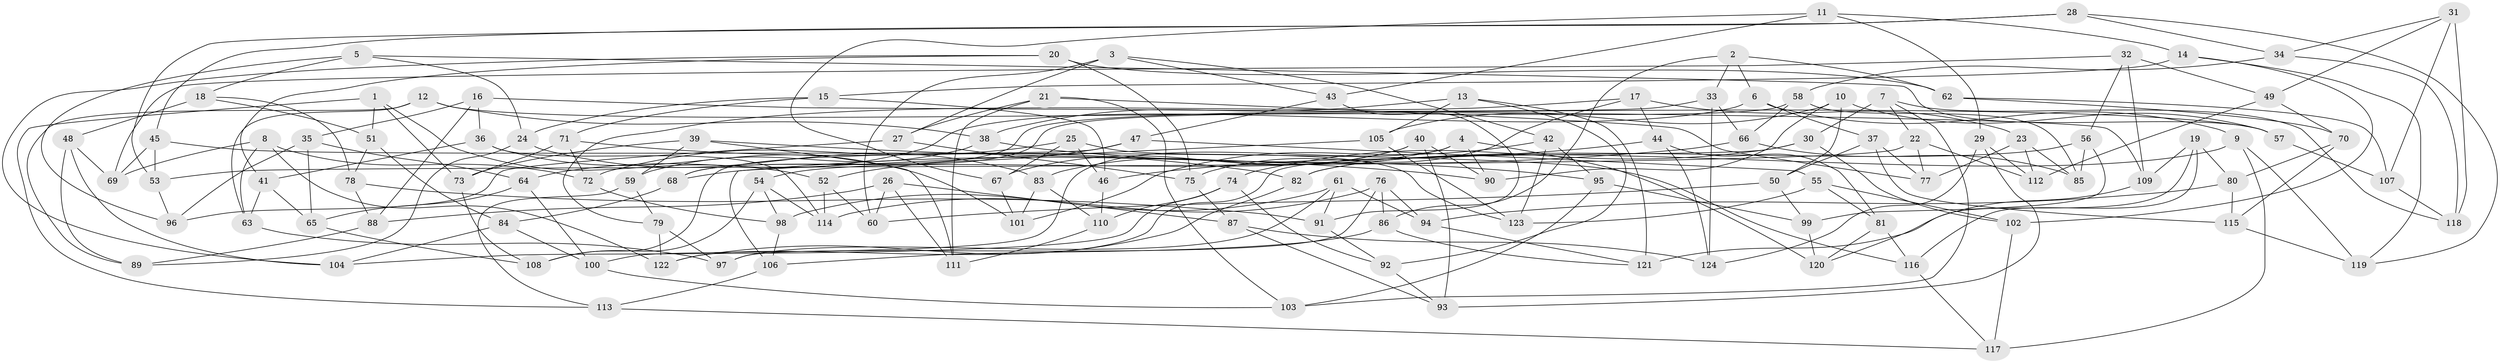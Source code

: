 // coarse degree distribution, {4: 0.14516129032258066, 6: 0.5645161290322581, 3: 0.06451612903225806, 5: 0.1774193548387097, 7: 0.016129032258064516, 8: 0.03225806451612903}
// Generated by graph-tools (version 1.1) at 2025/38/03/04/25 23:38:18]
// undirected, 124 vertices, 248 edges
graph export_dot {
  node [color=gray90,style=filled];
  1;
  2;
  3;
  4;
  5;
  6;
  7;
  8;
  9;
  10;
  11;
  12;
  13;
  14;
  15;
  16;
  17;
  18;
  19;
  20;
  21;
  22;
  23;
  24;
  25;
  26;
  27;
  28;
  29;
  30;
  31;
  32;
  33;
  34;
  35;
  36;
  37;
  38;
  39;
  40;
  41;
  42;
  43;
  44;
  45;
  46;
  47;
  48;
  49;
  50;
  51;
  52;
  53;
  54;
  55;
  56;
  57;
  58;
  59;
  60;
  61;
  62;
  63;
  64;
  65;
  66;
  67;
  68;
  69;
  70;
  71;
  72;
  73;
  74;
  75;
  76;
  77;
  78;
  79;
  80;
  81;
  82;
  83;
  84;
  85;
  86;
  87;
  88;
  89;
  90;
  91;
  92;
  93;
  94;
  95;
  96;
  97;
  98;
  99;
  100;
  101;
  102;
  103;
  104;
  105;
  106;
  107;
  108;
  109;
  110;
  111;
  112;
  113;
  114;
  115;
  116;
  117;
  118;
  119;
  120;
  121;
  122;
  123;
  124;
  1 -- 51;
  1 -- 52;
  1 -- 73;
  1 -- 113;
  2 -- 86;
  2 -- 33;
  2 -- 6;
  2 -- 62;
  3 -- 60;
  3 -- 27;
  3 -- 42;
  3 -- 43;
  4 -- 90;
  4 -- 54;
  4 -- 120;
  4 -- 100;
  5 -- 24;
  5 -- 18;
  5 -- 57;
  5 -- 96;
  6 -- 64;
  6 -- 9;
  6 -- 37;
  7 -- 30;
  7 -- 22;
  7 -- 118;
  7 -- 103;
  8 -- 122;
  8 -- 72;
  8 -- 63;
  8 -- 69;
  9 -- 117;
  9 -- 119;
  9 -- 82;
  10 -- 105;
  10 -- 50;
  10 -- 90;
  10 -- 57;
  11 -- 29;
  11 -- 43;
  11 -- 67;
  11 -- 14;
  12 -- 89;
  12 -- 38;
  12 -- 63;
  12 -- 57;
  13 -- 38;
  13 -- 92;
  13 -- 121;
  13 -- 105;
  14 -- 119;
  14 -- 15;
  14 -- 102;
  15 -- 46;
  15 -- 71;
  15 -- 24;
  16 -- 36;
  16 -- 109;
  16 -- 35;
  16 -- 88;
  17 -- 23;
  17 -- 79;
  17 -- 75;
  17 -- 44;
  18 -- 48;
  18 -- 51;
  18 -- 78;
  19 -- 116;
  19 -- 80;
  19 -- 109;
  19 -- 121;
  20 -- 75;
  20 -- 104;
  20 -- 62;
  20 -- 41;
  21 -- 111;
  21 -- 27;
  21 -- 77;
  21 -- 103;
  22 -- 112;
  22 -- 77;
  22 -- 53;
  23 -- 85;
  23 -- 77;
  23 -- 112;
  24 -- 83;
  24 -- 89;
  25 -- 46;
  25 -- 72;
  25 -- 123;
  25 -- 67;
  26 -- 88;
  26 -- 87;
  26 -- 111;
  26 -- 60;
  27 -- 96;
  27 -- 75;
  28 -- 45;
  28 -- 119;
  28 -- 53;
  28 -- 34;
  29 -- 93;
  29 -- 124;
  29 -- 112;
  30 -- 122;
  30 -- 74;
  30 -- 102;
  31 -- 107;
  31 -- 118;
  31 -- 34;
  31 -- 49;
  32 -- 49;
  32 -- 56;
  32 -- 109;
  32 -- 69;
  33 -- 124;
  33 -- 66;
  33 -- 68;
  34 -- 118;
  34 -- 58;
  35 -- 96;
  35 -- 65;
  35 -- 64;
  36 -- 114;
  36 -- 41;
  36 -- 101;
  37 -- 77;
  37 -- 50;
  37 -- 115;
  38 -- 95;
  38 -- 59;
  39 -- 111;
  39 -- 90;
  39 -- 73;
  39 -- 59;
  40 -- 67;
  40 -- 93;
  40 -- 90;
  40 -- 83;
  41 -- 63;
  41 -- 65;
  42 -- 123;
  42 -- 95;
  42 -- 101;
  43 -- 91;
  43 -- 47;
  44 -- 124;
  44 -- 81;
  44 -- 46;
  45 -- 53;
  45 -- 116;
  45 -- 69;
  46 -- 110;
  47 -- 52;
  47 -- 55;
  47 -- 108;
  48 -- 89;
  48 -- 104;
  48 -- 69;
  49 -- 112;
  49 -- 70;
  50 -- 60;
  50 -- 99;
  51 -- 84;
  51 -- 78;
  52 -- 114;
  52 -- 60;
  53 -- 96;
  54 -- 108;
  54 -- 114;
  54 -- 98;
  55 -- 102;
  55 -- 123;
  55 -- 81;
  56 -- 82;
  56 -- 99;
  56 -- 85;
  57 -- 107;
  58 -- 85;
  58 -- 68;
  58 -- 66;
  59 -- 79;
  59 -- 113;
  61 -- 91;
  61 -- 94;
  61 -- 98;
  61 -- 97;
  62 -- 107;
  62 -- 70;
  63 -- 97;
  64 -- 65;
  64 -- 100;
  65 -- 108;
  66 -- 85;
  66 -- 68;
  67 -- 101;
  68 -- 84;
  70 -- 80;
  70 -- 115;
  71 -- 72;
  71 -- 82;
  71 -- 73;
  72 -- 98;
  73 -- 108;
  74 -- 92;
  74 -- 104;
  74 -- 110;
  75 -- 87;
  76 -- 94;
  76 -- 86;
  76 -- 114;
  76 -- 97;
  78 -- 91;
  78 -- 88;
  79 -- 97;
  79 -- 122;
  80 -- 115;
  80 -- 94;
  81 -- 120;
  81 -- 116;
  82 -- 122;
  83 -- 110;
  83 -- 101;
  84 -- 104;
  84 -- 100;
  86 -- 121;
  86 -- 106;
  87 -- 124;
  87 -- 93;
  88 -- 89;
  91 -- 92;
  92 -- 93;
  94 -- 121;
  95 -- 99;
  95 -- 103;
  98 -- 106;
  99 -- 120;
  100 -- 103;
  102 -- 117;
  105 -- 123;
  105 -- 106;
  106 -- 113;
  107 -- 118;
  109 -- 120;
  110 -- 111;
  113 -- 117;
  115 -- 119;
  116 -- 117;
}
